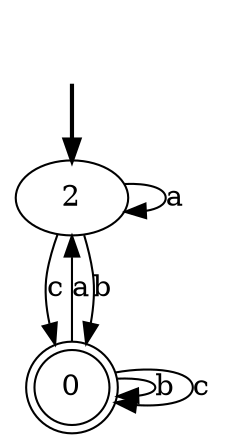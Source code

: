 digraph {
	fake [style=invisible]
	0 [shape=doublecircle]
	2 [root=true]
	fake -> 2 [style=bold]
	0 -> 2 [label=a]
	0 -> 0 [label=b]
	0 -> 0 [label=c]
	2 -> 2 [label=a]
	2 -> 0 [label=b]
	2 -> 0 [label=c]
}

